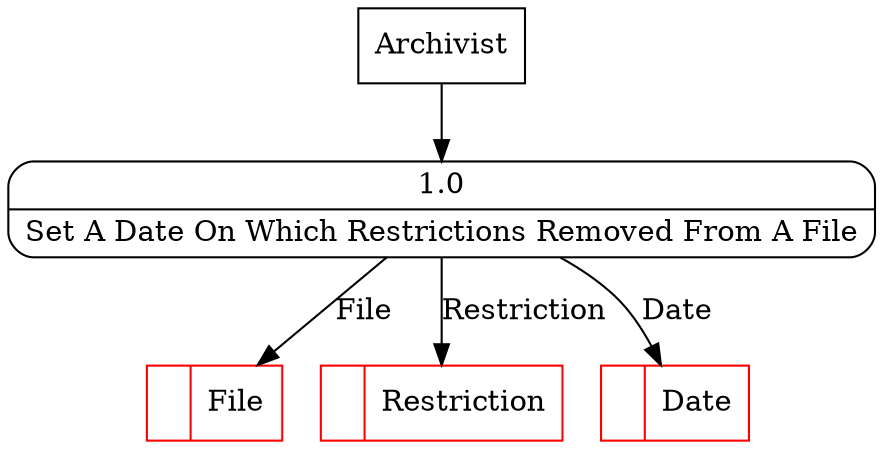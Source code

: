 digraph dfd2{ 
node[shape=record]
200 [label="<f0>  |<f1> File " color=red];
201 [label="<f0>  |<f1> Restriction " color=red];
202 [label="<f0>  |<f1> Date " color=red];
203 [label="Archivist" shape=box];
204 [label="{<f0> 1.0|<f1> Set A Date On Which Restrictions Removed From A File }" shape=Mrecord];
203 -> 204
204 -> 202 [label="Date"]
204 -> 201 [label="Restriction"]
204 -> 200 [label="File"]
}